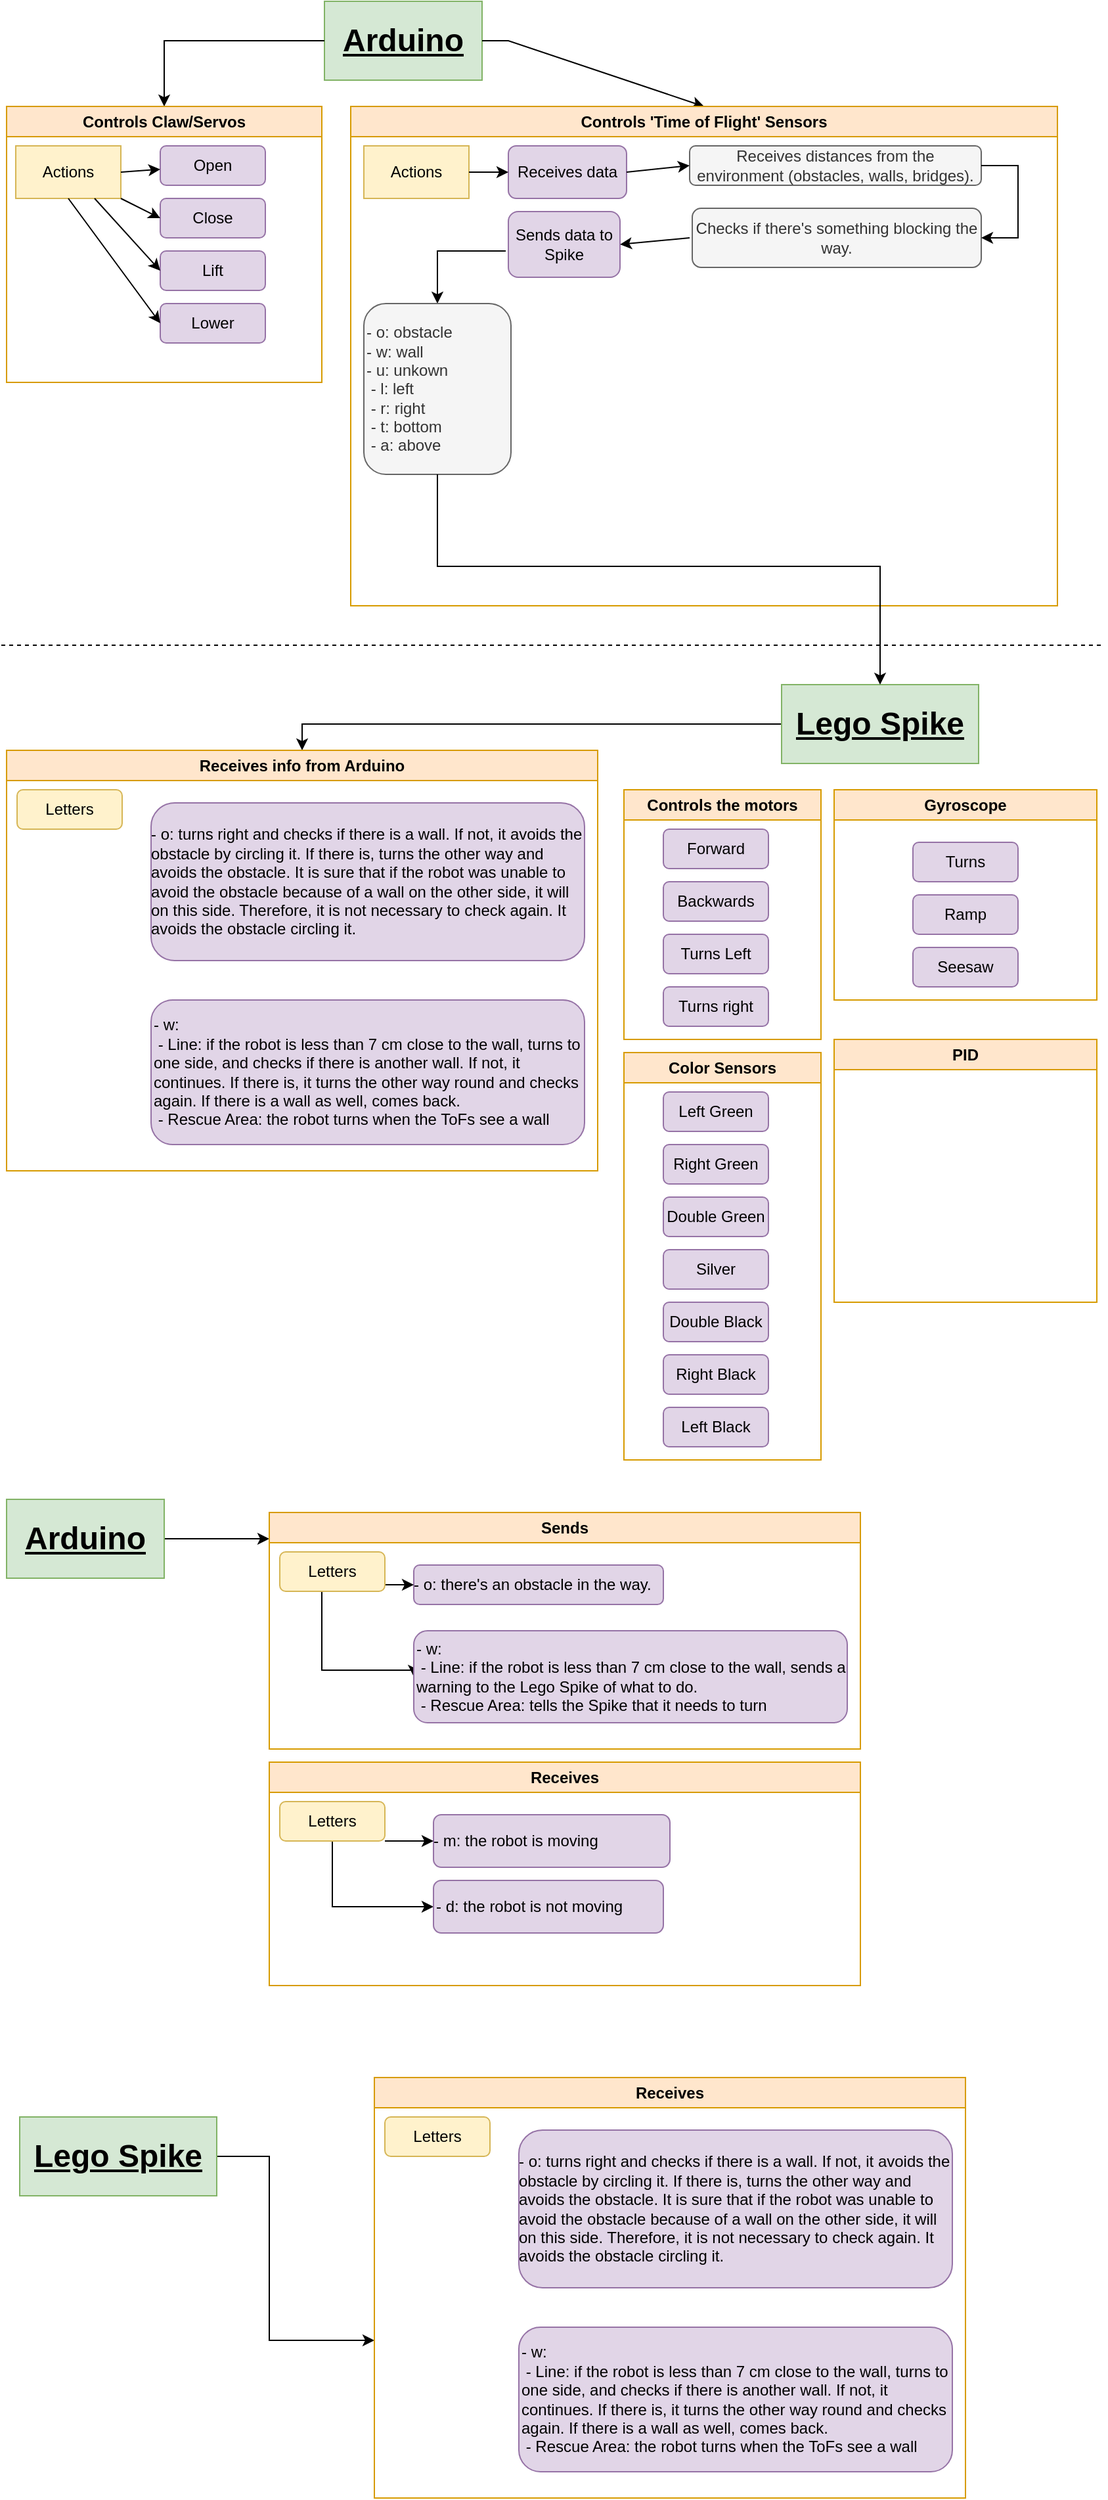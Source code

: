 <mxfile version="21.1.8" type="device">
  <diagram name="Page-1" id="2YBvvXClWsGukQMizWep">
    <mxGraphModel dx="954" dy="527" grid="1" gridSize="10" guides="1" tooltips="1" connect="1" arrows="1" fold="1" page="1" pageScale="1" pageWidth="850" pageHeight="1100" math="0" shadow="0">
      <root>
        <mxCell id="0" />
        <mxCell id="1" parent="0" />
        <mxCell id="btyRM0pktlCXf4Li8Wps-1" value="&lt;h1&gt;&lt;u&gt;Arduino&lt;/u&gt;&lt;/h1&gt;" style="rounded=0;whiteSpace=wrap;html=1;fillColor=#d5e8d4;strokeColor=#82b366;" parent="1" vertex="1">
          <mxGeometry x="252" y="10" width="120" height="60" as="geometry" />
        </mxCell>
        <mxCell id="btyRM0pktlCXf4Li8Wps-5" value="" style="endArrow=classic;html=1;rounded=0;fontColor=#000000;exitX=1;exitY=0.5;exitDx=0;exitDy=0;entryX=0.5;entryY=0;entryDx=0;entryDy=0;" parent="1" source="btyRM0pktlCXf4Li8Wps-1" target="btyRM0pktlCXf4Li8Wps-14" edge="1">
          <mxGeometry width="50" height="50" relative="1" as="geometry">
            <mxPoint x="342" y="330" as="sourcePoint" />
            <mxPoint x="622" y="90" as="targetPoint" />
            <Array as="points">
              <mxPoint x="392" y="40" />
            </Array>
          </mxGeometry>
        </mxCell>
        <mxCell id="btyRM0pktlCXf4Li8Wps-6" value="" style="endArrow=classic;html=1;rounded=0;fontColor=#000000;exitX=0;exitY=0.5;exitDx=0;exitDy=0;entryX=0.5;entryY=0;entryDx=0;entryDy=0;" parent="1" source="btyRM0pktlCXf4Li8Wps-1" target="btyRM0pktlCXf4Li8Wps-7" edge="1">
          <mxGeometry width="50" height="50" relative="1" as="geometry">
            <mxPoint x="182" y="90" as="sourcePoint" />
            <mxPoint x="122" y="90" as="targetPoint" />
            <Array as="points">
              <mxPoint x="130" y="40" />
            </Array>
          </mxGeometry>
        </mxCell>
        <mxCell id="btyRM0pktlCXf4Li8Wps-7" value="Controls Claw/Servos" style="swimlane;whiteSpace=wrap;html=1;fillColor=#ffe6cc;strokeColor=#d79b00;" parent="1" vertex="1">
          <mxGeometry x="10" y="90" width="240" height="210" as="geometry" />
        </mxCell>
        <mxCell id="btyRM0pktlCXf4Li8Wps-8" value="Actions" style="whiteSpace=wrap;html=1;fillColor=#fff2cc;strokeColor=#d6b656;" parent="btyRM0pktlCXf4Li8Wps-7" vertex="1">
          <mxGeometry x="7" y="30" width="80" height="40" as="geometry" />
        </mxCell>
        <mxCell id="btyRM0pktlCXf4Li8Wps-9" value="Open" style="rounded=1;whiteSpace=wrap;html=1;fillColor=#e1d5e7;strokeColor=#9673a6;" parent="btyRM0pktlCXf4Li8Wps-7" vertex="1">
          <mxGeometry x="117" y="30" width="80" height="30" as="geometry" />
        </mxCell>
        <mxCell id="btyRM0pktlCXf4Li8Wps-11" value="Close" style="rounded=1;whiteSpace=wrap;html=1;fillColor=#e1d5e7;strokeColor=#9673a6;" parent="btyRM0pktlCXf4Li8Wps-7" vertex="1">
          <mxGeometry x="117" y="70" width="80" height="30" as="geometry" />
        </mxCell>
        <mxCell id="btyRM0pktlCXf4Li8Wps-12" value="Lift" style="rounded=1;whiteSpace=wrap;html=1;fillColor=#e1d5e7;strokeColor=#9673a6;" parent="btyRM0pktlCXf4Li8Wps-7" vertex="1">
          <mxGeometry x="117" y="110" width="80" height="30" as="geometry" />
        </mxCell>
        <mxCell id="btyRM0pktlCXf4Li8Wps-13" value="Lower" style="rounded=1;whiteSpace=wrap;html=1;fillColor=#e1d5e7;strokeColor=#9673a6;" parent="btyRM0pktlCXf4Li8Wps-7" vertex="1">
          <mxGeometry x="117" y="150" width="80" height="30" as="geometry" />
        </mxCell>
        <mxCell id="btyRM0pktlCXf4Li8Wps-20" value="" style="endArrow=classic;html=1;rounded=0;fontColor=#000000;exitX=1;exitY=0.5;exitDx=0;exitDy=0;" parent="btyRM0pktlCXf4Li8Wps-7" source="btyRM0pktlCXf4Li8Wps-8" target="btyRM0pktlCXf4Li8Wps-9" edge="1">
          <mxGeometry width="50" height="50" relative="1" as="geometry">
            <mxPoint x="282" y="220" as="sourcePoint" />
            <mxPoint x="332" y="170" as="targetPoint" />
          </mxGeometry>
        </mxCell>
        <mxCell id="btyRM0pktlCXf4Li8Wps-21" value="" style="endArrow=classic;html=1;rounded=0;fontColor=#000000;exitX=1;exitY=1;exitDx=0;exitDy=0;entryX=0;entryY=0.5;entryDx=0;entryDy=0;" parent="btyRM0pktlCXf4Li8Wps-7" source="btyRM0pktlCXf4Li8Wps-8" target="btyRM0pktlCXf4Li8Wps-11" edge="1">
          <mxGeometry width="50" height="50" relative="1" as="geometry">
            <mxPoint x="52" y="60" as="sourcePoint" />
            <mxPoint x="82" y="57.857" as="targetPoint" />
            <Array as="points" />
          </mxGeometry>
        </mxCell>
        <mxCell id="btyRM0pktlCXf4Li8Wps-22" value="" style="endArrow=classic;html=1;rounded=0;fontColor=#000000;exitX=0.75;exitY=1;exitDx=0;exitDy=0;entryX=0;entryY=0.5;entryDx=0;entryDy=0;" parent="btyRM0pktlCXf4Li8Wps-7" source="btyRM0pktlCXf4Li8Wps-8" target="btyRM0pktlCXf4Li8Wps-12" edge="1">
          <mxGeometry width="50" height="50" relative="1" as="geometry">
            <mxPoint x="62" y="70" as="sourcePoint" />
            <mxPoint x="92" y="67.857" as="targetPoint" />
          </mxGeometry>
        </mxCell>
        <mxCell id="btyRM0pktlCXf4Li8Wps-23" value="" style="endArrow=classic;html=1;rounded=0;fontColor=#000000;exitX=0.5;exitY=1;exitDx=0;exitDy=0;entryX=0;entryY=0.5;entryDx=0;entryDy=0;" parent="btyRM0pktlCXf4Li8Wps-7" source="btyRM0pktlCXf4Li8Wps-8" target="btyRM0pktlCXf4Li8Wps-13" edge="1">
          <mxGeometry width="50" height="50" relative="1" as="geometry">
            <mxPoint x="72" y="80" as="sourcePoint" />
            <mxPoint x="102" y="77.857" as="targetPoint" />
          </mxGeometry>
        </mxCell>
        <mxCell id="btyRM0pktlCXf4Li8Wps-14" value="Controls &#39;Time of Flight&#39; Sensors" style="swimlane;whiteSpace=wrap;html=1;fillColor=#ffe6cc;strokeColor=#d79b00;" parent="1" vertex="1">
          <mxGeometry x="272" y="90" width="538" height="380" as="geometry" />
        </mxCell>
        <mxCell id="btyRM0pktlCXf4Li8Wps-15" value="Actions" style="whiteSpace=wrap;html=1;fillColor=#fff2cc;strokeColor=#d6b656;" parent="btyRM0pktlCXf4Li8Wps-14" vertex="1">
          <mxGeometry x="10" y="30" width="80" height="40" as="geometry" />
        </mxCell>
        <mxCell id="btyRM0pktlCXf4Li8Wps-16" value="Receives data" style="rounded=1;whiteSpace=wrap;html=1;fillColor=#e1d5e7;strokeColor=#9673a6;" parent="btyRM0pktlCXf4Li8Wps-14" vertex="1">
          <mxGeometry x="120" y="30" width="90" height="40" as="geometry" />
        </mxCell>
        <mxCell id="btyRM0pktlCXf4Li8Wps-17" value="Sends data to Spike" style="rounded=1;whiteSpace=wrap;html=1;fillColor=#e1d5e7;strokeColor=#9673a6;" parent="btyRM0pktlCXf4Li8Wps-14" vertex="1">
          <mxGeometry x="120" y="80" width="85" height="50" as="geometry" />
        </mxCell>
        <mxCell id="btyRM0pktlCXf4Li8Wps-35" value="" style="endArrow=classic;html=1;rounded=0;fontColor=#000000;exitX=1;exitY=0.5;exitDx=0;exitDy=0;entryX=0;entryY=0.5;entryDx=0;entryDy=0;" parent="btyRM0pktlCXf4Li8Wps-14" source="btyRM0pktlCXf4Li8Wps-15" target="btyRM0pktlCXf4Li8Wps-16" edge="1">
          <mxGeometry width="50" height="50" relative="1" as="geometry">
            <mxPoint x="-165" y="60" as="sourcePoint" />
            <mxPoint x="-135" y="57.857" as="targetPoint" />
          </mxGeometry>
        </mxCell>
        <mxCell id="btyRM0pktlCXf4Li8Wps-36" value="" style="endArrow=classic;html=1;rounded=0;fontColor=#000000;entryX=1;entryY=0.5;entryDx=0;entryDy=0;" parent="btyRM0pktlCXf4Li8Wps-14" target="btyRM0pktlCXf4Li8Wps-17" edge="1">
          <mxGeometry width="50" height="50" relative="1" as="geometry">
            <mxPoint x="258" y="100" as="sourcePoint" />
            <mxPoint x="130" y="55" as="targetPoint" />
          </mxGeometry>
        </mxCell>
        <mxCell id="btyRM0pktlCXf4Li8Wps-37" value="Receives distances from the environment (obstacles, walls, bridges)." style="rounded=1;whiteSpace=wrap;html=1;fontColor=#333333;fillColor=#f5f5f5;strokeColor=#666666;" parent="btyRM0pktlCXf4Li8Wps-14" vertex="1">
          <mxGeometry x="258" y="30" width="222" height="30" as="geometry" />
        </mxCell>
        <mxCell id="btyRM0pktlCXf4Li8Wps-38" value="" style="endArrow=classic;html=1;rounded=0;fontColor=#000000;exitX=1;exitY=0.5;exitDx=0;exitDy=0;entryX=0;entryY=0.5;entryDx=0;entryDy=0;" parent="btyRM0pktlCXf4Li8Wps-14" source="btyRM0pktlCXf4Li8Wps-16" target="btyRM0pktlCXf4Li8Wps-37" edge="1">
          <mxGeometry width="50" height="50" relative="1" as="geometry">
            <mxPoint x="110" y="70" as="sourcePoint" />
            <mxPoint x="140" y="65" as="targetPoint" />
          </mxGeometry>
        </mxCell>
        <mxCell id="btyRM0pktlCXf4Li8Wps-39" value="Checks if there&#39;s something blocking the way." style="rounded=1;whiteSpace=wrap;html=1;fontColor=#333333;fillColor=#f5f5f5;strokeColor=#666666;" parent="btyRM0pktlCXf4Li8Wps-14" vertex="1">
          <mxGeometry x="260" y="77.5" width="220" height="45" as="geometry" />
        </mxCell>
        <mxCell id="btyRM0pktlCXf4Li8Wps-40" value="" style="endArrow=classic;html=1;rounded=0;fontColor=#000000;exitX=1;exitY=0.5;exitDx=0;exitDy=0;entryX=1;entryY=0.5;entryDx=0;entryDy=0;" parent="btyRM0pktlCXf4Li8Wps-14" source="btyRM0pktlCXf4Li8Wps-37" target="btyRM0pktlCXf4Li8Wps-39" edge="1">
          <mxGeometry width="50" height="50" relative="1" as="geometry">
            <mxPoint x="220" y="60" as="sourcePoint" />
            <mxPoint x="268" y="55" as="targetPoint" />
            <Array as="points">
              <mxPoint x="508" y="45" />
              <mxPoint x="508" y="100" />
            </Array>
          </mxGeometry>
        </mxCell>
        <mxCell id="btyRM0pktlCXf4Li8Wps-41" value="" style="endArrow=classic;html=1;rounded=0;fontColor=#000000;entryX=0.5;entryY=0;entryDx=0;entryDy=0;" parent="btyRM0pktlCXf4Li8Wps-14" target="btyRM0pktlCXf4Li8Wps-42" edge="1">
          <mxGeometry width="50" height="50" relative="1" as="geometry">
            <mxPoint x="118" y="110" as="sourcePoint" />
            <mxPoint x="48" y="155" as="targetPoint" />
            <Array as="points">
              <mxPoint x="66" y="110" />
            </Array>
          </mxGeometry>
        </mxCell>
        <mxCell id="btyRM0pktlCXf4Li8Wps-42" value="- o: obstacle&lt;br&gt;- w: wall&lt;br&gt;&lt;div style=&quot;&quot;&gt;&lt;span style=&quot;background-color: initial;&quot;&gt;- u: unkown&lt;/span&gt;&lt;/div&gt;&lt;div style=&quot;&quot;&gt;&lt;span style=&quot;background-color: initial;&quot;&gt;&lt;span style=&quot;white-space: pre;&quot;&gt;	&lt;/span&gt;- l: left&lt;br&gt;&lt;/span&gt;&lt;/div&gt;&lt;div style=&quot;&quot;&gt;&lt;span style=&quot;white-space: pre;&quot;&gt;	&lt;/span&gt;- r: right&lt;br&gt;&lt;/div&gt;&lt;div style=&quot;&quot;&gt;&lt;span style=&quot;white-space: pre;&quot;&gt;	&lt;/span&gt;- t: bottom&lt;br&gt;&lt;/div&gt;&lt;div style=&quot;&quot;&gt;&lt;span style=&quot;white-space: pre;&quot;&gt;	&lt;/span&gt;- a: above&lt;br&gt;&lt;/div&gt;" style="rounded=1;whiteSpace=wrap;html=1;fontColor=#333333;align=left;fillColor=#f5f5f5;strokeColor=#666666;" parent="btyRM0pktlCXf4Li8Wps-14" vertex="1">
          <mxGeometry x="10" y="150" width="112" height="130" as="geometry" />
        </mxCell>
        <mxCell id="btyRM0pktlCXf4Li8Wps-53" style="edgeStyle=orthogonalEdgeStyle;rounded=0;orthogonalLoop=1;jettySize=auto;html=1;exitX=0;exitY=0.5;exitDx=0;exitDy=0;entryX=0.5;entryY=0;entryDx=0;entryDy=0;fontColor=#000000;" parent="1" source="btyRM0pktlCXf4Li8Wps-45" target="btyRM0pktlCXf4Li8Wps-47" edge="1">
          <mxGeometry relative="1" as="geometry" />
        </mxCell>
        <mxCell id="btyRM0pktlCXf4Li8Wps-45" value="&lt;h1&gt;&lt;u&gt;Lego Spike&lt;/u&gt;&lt;/h1&gt;" style="rounded=0;whiteSpace=wrap;html=1;fillColor=#d5e8d4;strokeColor=#82b366;" parent="1" vertex="1">
          <mxGeometry x="600" y="530" width="150" height="60" as="geometry" />
        </mxCell>
        <mxCell id="btyRM0pktlCXf4Li8Wps-46" value="" style="endArrow=none;dashed=1;html=1;rounded=0;fontColor=#000000;" parent="1" edge="1">
          <mxGeometry width="50" height="50" relative="1" as="geometry">
            <mxPoint x="6" y="500" as="sourcePoint" />
            <mxPoint x="846" y="500" as="targetPoint" />
          </mxGeometry>
        </mxCell>
        <mxCell id="btyRM0pktlCXf4Li8Wps-47" value="Receives info from Arduino" style="swimlane;whiteSpace=wrap;html=1;fillColor=#ffe6cc;strokeColor=#d79b00;" parent="1" vertex="1">
          <mxGeometry x="10" y="580" width="450" height="320" as="geometry" />
        </mxCell>
        <mxCell id="btyRM0pktlCXf4Li8Wps-51" value="- o: turns right and checks if there is a wall. If not, it avoids the obstacle by circling it. If there is, turns the other way and avoids the obstacle. It is sure that if the robot was unable to avoid the obstacle because of a wall on the other side, it will on this side. Therefore, it is not necessary to check again. It avoids the obstacle circling it." style="rounded=1;whiteSpace=wrap;html=1;align=left;fillColor=#e1d5e7;strokeColor=#9673a6;spacingTop=0;spacing=0;" parent="btyRM0pktlCXf4Li8Wps-47" vertex="1">
          <mxGeometry x="110" y="40" width="330" height="120" as="geometry" />
        </mxCell>
        <mxCell id="btyRM0pktlCXf4Li8Wps-54" value="Letters" style="rounded=1;whiteSpace=wrap;html=1;fillColor=#fff2cc;strokeColor=#d6b656;" parent="btyRM0pktlCXf4Li8Wps-47" vertex="1">
          <mxGeometry x="8" y="30" width="80" height="30" as="geometry" />
        </mxCell>
        <mxCell id="btyRM0pktlCXf4Li8Wps-55" value="- w: &lt;br&gt;&lt;span style=&quot;white-space: pre;&quot;&gt;	&lt;/span&gt;- Line: if the robot is less than 7 cm close to the wall, turns to one side, and checks if there is another wall. If not, it continues. If there is, it turns the other way round and checks again. If there is a wall as well, comes back.&lt;br&gt;&lt;span style=&quot;white-space: pre;&quot;&gt;	&lt;/span&gt;- Rescue Area: the robot turns when the ToFs see a wall" style="rounded=1;whiteSpace=wrap;html=1;align=left;fillColor=#e1d5e7;strokeColor=#9673a6;" parent="btyRM0pktlCXf4Li8Wps-47" vertex="1">
          <mxGeometry x="110" y="190" width="330" height="110" as="geometry" />
        </mxCell>
        <mxCell id="btyRM0pktlCXf4Li8Wps-48" style="edgeStyle=orthogonalEdgeStyle;rounded=0;orthogonalLoop=1;jettySize=auto;html=1;entryX=0.5;entryY=0;entryDx=0;entryDy=0;fontColor=#000000;" parent="1" source="btyRM0pktlCXf4Li8Wps-42" target="btyRM0pktlCXf4Li8Wps-45" edge="1">
          <mxGeometry relative="1" as="geometry">
            <Array as="points">
              <mxPoint x="338" y="440" />
              <mxPoint x="675" y="440" />
            </Array>
          </mxGeometry>
        </mxCell>
        <mxCell id="btyRM0pktlCXf4Li8Wps-62" value="Controls the motors" style="swimlane;whiteSpace=wrap;html=1;fillColor=#ffe6cc;strokeColor=#d79b00;" parent="1" vertex="1">
          <mxGeometry x="480" y="610" width="150" height="190" as="geometry" />
        </mxCell>
        <mxCell id="btyRM0pktlCXf4Li8Wps-67" value="Forward" style="rounded=1;whiteSpace=wrap;html=1;fillColor=#e1d5e7;strokeColor=#9673a6;" parent="btyRM0pktlCXf4Li8Wps-62" vertex="1">
          <mxGeometry x="30" y="30" width="80" height="30" as="geometry" />
        </mxCell>
        <mxCell id="btyRM0pktlCXf4Li8Wps-68" value="Backwards" style="rounded=1;whiteSpace=wrap;html=1;fillColor=#e1d5e7;strokeColor=#9673a6;" parent="btyRM0pktlCXf4Li8Wps-62" vertex="1">
          <mxGeometry x="30" y="70" width="80" height="30" as="geometry" />
        </mxCell>
        <mxCell id="btyRM0pktlCXf4Li8Wps-70" value="Turns right" style="rounded=1;whiteSpace=wrap;html=1;fillColor=#e1d5e7;strokeColor=#9673a6;" parent="btyRM0pktlCXf4Li8Wps-62" vertex="1">
          <mxGeometry x="30" y="150" width="80" height="30" as="geometry" />
        </mxCell>
        <mxCell id="btyRM0pktlCXf4Li8Wps-69" value="Turns Left" style="rounded=1;whiteSpace=wrap;html=1;fillColor=#e1d5e7;strokeColor=#9673a6;" parent="btyRM0pktlCXf4Li8Wps-62" vertex="1">
          <mxGeometry x="30" y="110" width="80" height="30" as="geometry" />
        </mxCell>
        <mxCell id="btyRM0pktlCXf4Li8Wps-64" value="PID" style="swimlane;whiteSpace=wrap;html=1;fillColor=#ffe6cc;strokeColor=#d79b00;" parent="1" vertex="1">
          <mxGeometry x="640" y="800" width="200" height="200" as="geometry" />
        </mxCell>
        <mxCell id="btyRM0pktlCXf4Li8Wps-65" value="Color Sensors" style="swimlane;whiteSpace=wrap;html=1;fillColor=#ffe6cc;strokeColor=#d79b00;" parent="1" vertex="1">
          <mxGeometry x="480" y="810" width="150" height="310" as="geometry" />
        </mxCell>
        <mxCell id="btyRM0pktlCXf4Li8Wps-78" value="Left Green" style="rounded=1;whiteSpace=wrap;html=1;fillColor=#e1d5e7;strokeColor=#9673a6;" parent="btyRM0pktlCXf4Li8Wps-65" vertex="1">
          <mxGeometry x="30" y="30" width="80" height="30" as="geometry" />
        </mxCell>
        <mxCell id="btyRM0pktlCXf4Li8Wps-79" value="Right Green" style="rounded=1;whiteSpace=wrap;html=1;fillColor=#e1d5e7;strokeColor=#9673a6;" parent="btyRM0pktlCXf4Li8Wps-65" vertex="1">
          <mxGeometry x="30" y="70" width="80" height="30" as="geometry" />
        </mxCell>
        <mxCell id="btyRM0pktlCXf4Li8Wps-80" value="Double Green" style="rounded=1;whiteSpace=wrap;html=1;fillColor=#e1d5e7;strokeColor=#9673a6;" parent="btyRM0pktlCXf4Li8Wps-65" vertex="1">
          <mxGeometry x="30" y="110" width="80" height="30" as="geometry" />
        </mxCell>
        <mxCell id="btyRM0pktlCXf4Li8Wps-81" value="Silver" style="rounded=1;whiteSpace=wrap;html=1;fillColor=#e1d5e7;strokeColor=#9673a6;" parent="btyRM0pktlCXf4Li8Wps-65" vertex="1">
          <mxGeometry x="30" y="150" width="80" height="30" as="geometry" />
        </mxCell>
        <mxCell id="btyRM0pktlCXf4Li8Wps-87" value="Double Black" style="rounded=1;whiteSpace=wrap;html=1;fillColor=#e1d5e7;strokeColor=#9673a6;" parent="btyRM0pktlCXf4Li8Wps-65" vertex="1">
          <mxGeometry x="30" y="190" width="80" height="30" as="geometry" />
        </mxCell>
        <mxCell id="btyRM0pktlCXf4Li8Wps-88" value="Right Black" style="rounded=1;whiteSpace=wrap;html=1;fillColor=#e1d5e7;strokeColor=#9673a6;" parent="btyRM0pktlCXf4Li8Wps-65" vertex="1">
          <mxGeometry x="30" y="230" width="80" height="30" as="geometry" />
        </mxCell>
        <mxCell id="btyRM0pktlCXf4Li8Wps-66" value="Gyroscope" style="swimlane;whiteSpace=wrap;html=1;fillColor=#ffe6cc;strokeColor=#d79b00;" parent="1" vertex="1">
          <mxGeometry x="640" y="610" width="200" height="160" as="geometry" />
        </mxCell>
        <mxCell id="btyRM0pktlCXf4Li8Wps-90" value="Turns" style="rounded=1;whiteSpace=wrap;html=1;fillColor=#e1d5e7;strokeColor=#9673a6;" parent="btyRM0pktlCXf4Li8Wps-66" vertex="1">
          <mxGeometry x="60" y="40" width="80" height="30" as="geometry" />
        </mxCell>
        <mxCell id="btyRM0pktlCXf4Li8Wps-91" value="Ramp" style="rounded=1;whiteSpace=wrap;html=1;fillColor=#e1d5e7;strokeColor=#9673a6;" parent="btyRM0pktlCXf4Li8Wps-66" vertex="1">
          <mxGeometry x="60" y="80" width="80" height="30" as="geometry" />
        </mxCell>
        <mxCell id="btyRM0pktlCXf4Li8Wps-92" value="Seesaw" style="rounded=1;whiteSpace=wrap;html=1;fillColor=#e1d5e7;strokeColor=#9673a6;" parent="btyRM0pktlCXf4Li8Wps-66" vertex="1">
          <mxGeometry x="60" y="120" width="80" height="30" as="geometry" />
        </mxCell>
        <mxCell id="btyRM0pktlCXf4Li8Wps-89" value="Left Black" style="rounded=1;whiteSpace=wrap;html=1;fillColor=#e1d5e7;strokeColor=#9673a6;" parent="1" vertex="1">
          <mxGeometry x="510" y="1080" width="80" height="30" as="geometry" />
        </mxCell>
        <mxCell id="WozkW6pBYvAF7gT-I08m-3" style="edgeStyle=orthogonalEdgeStyle;rounded=0;orthogonalLoop=1;jettySize=auto;html=1;" edge="1" parent="1" source="WozkW6pBYvAF7gT-I08m-1" target="WozkW6pBYvAF7gT-I08m-4">
          <mxGeometry relative="1" as="geometry">
            <mxPoint x="160" y="1180" as="targetPoint" />
            <Array as="points">
              <mxPoint x="230" y="1180" />
              <mxPoint x="230" y="1180" />
            </Array>
          </mxGeometry>
        </mxCell>
        <mxCell id="WozkW6pBYvAF7gT-I08m-1" value="&lt;h1&gt;&lt;u&gt;Arduino&lt;/u&gt;&lt;/h1&gt;" style="rounded=0;whiteSpace=wrap;html=1;fillColor=#d5e8d4;strokeColor=#82b366;" vertex="1" parent="1">
          <mxGeometry x="10" y="1150" width="120" height="60" as="geometry" />
        </mxCell>
        <mxCell id="WozkW6pBYvAF7gT-I08m-4" value="Sends" style="swimlane;whiteSpace=wrap;html=1;fillColor=#ffe6cc;strokeColor=#d79b00;" vertex="1" parent="1">
          <mxGeometry x="210" y="1160" width="450" height="180" as="geometry" />
        </mxCell>
        <mxCell id="WozkW6pBYvAF7gT-I08m-5" value="- o: there&#39;s an obstacle in the way." style="rounded=1;whiteSpace=wrap;html=1;align=left;fillColor=#e1d5e7;strokeColor=#9673a6;spacingTop=0;spacing=0;" vertex="1" parent="WozkW6pBYvAF7gT-I08m-4">
          <mxGeometry x="110" y="40" width="190" height="30" as="geometry" />
        </mxCell>
        <mxCell id="WozkW6pBYvAF7gT-I08m-15" style="edgeStyle=orthogonalEdgeStyle;rounded=0;orthogonalLoop=1;jettySize=auto;html=1;entryX=0;entryY=0.5;entryDx=0;entryDy=0;" edge="1" parent="WozkW6pBYvAF7gT-I08m-4" source="WozkW6pBYvAF7gT-I08m-6" target="WozkW6pBYvAF7gT-I08m-5">
          <mxGeometry relative="1" as="geometry">
            <Array as="points">
              <mxPoint x="100" y="55" />
              <mxPoint x="100" y="55" />
            </Array>
          </mxGeometry>
        </mxCell>
        <mxCell id="WozkW6pBYvAF7gT-I08m-16" style="edgeStyle=orthogonalEdgeStyle;rounded=0;orthogonalLoop=1;jettySize=auto;html=1;entryX=0;entryY=0.5;entryDx=0;entryDy=0;" edge="1" parent="WozkW6pBYvAF7gT-I08m-4" source="WozkW6pBYvAF7gT-I08m-6" target="WozkW6pBYvAF7gT-I08m-7">
          <mxGeometry relative="1" as="geometry">
            <Array as="points">
              <mxPoint x="40" y="120" />
              <mxPoint x="110" y="120" />
            </Array>
          </mxGeometry>
        </mxCell>
        <mxCell id="WozkW6pBYvAF7gT-I08m-6" value="Letters" style="rounded=1;whiteSpace=wrap;html=1;fillColor=#fff2cc;strokeColor=#d6b656;" vertex="1" parent="WozkW6pBYvAF7gT-I08m-4">
          <mxGeometry x="8" y="30" width="80" height="30" as="geometry" />
        </mxCell>
        <mxCell id="WozkW6pBYvAF7gT-I08m-7" value="- w: &lt;br&gt;&lt;span style=&quot;white-space: pre;&quot;&gt;	&lt;/span&gt;- Line: if the robot is less than 7 cm close to the wall, sends a warning to the Lego Spike of what to do.&lt;br&gt;&lt;span style=&quot;white-space: pre;&quot;&gt;	&lt;/span&gt;- Rescue Area: tells the Spike that it needs to turn" style="rounded=1;whiteSpace=wrap;html=1;align=left;fillColor=#e1d5e7;strokeColor=#9673a6;" vertex="1" parent="WozkW6pBYvAF7gT-I08m-4">
          <mxGeometry x="110" y="90" width="330" height="70" as="geometry" />
        </mxCell>
        <mxCell id="WozkW6pBYvAF7gT-I08m-9" style="edgeStyle=orthogonalEdgeStyle;rounded=0;orthogonalLoop=1;jettySize=auto;html=1;" edge="1" parent="1" target="WozkW6pBYvAF7gT-I08m-11">
          <mxGeometry relative="1" as="geometry">
            <mxPoint x="170" y="1650" as="targetPoint" />
            <Array as="points">
              <mxPoint x="210" y="1650" />
              <mxPoint x="210" y="1790" />
            </Array>
            <mxPoint x="170" y="1650" as="sourcePoint" />
          </mxGeometry>
        </mxCell>
        <mxCell id="WozkW6pBYvAF7gT-I08m-10" value="&lt;h1&gt;&lt;u&gt;Lego Spike&lt;/u&gt;&lt;/h1&gt;" style="rounded=0;whiteSpace=wrap;html=1;fillColor=#d5e8d4;strokeColor=#82b366;" vertex="1" parent="1">
          <mxGeometry x="20" y="1620" width="150" height="60" as="geometry" />
        </mxCell>
        <mxCell id="WozkW6pBYvAF7gT-I08m-11" value="Receives" style="swimlane;whiteSpace=wrap;html=1;fillColor=#ffe6cc;strokeColor=#d79b00;" vertex="1" parent="1">
          <mxGeometry x="290" y="1590" width="450" height="320" as="geometry" />
        </mxCell>
        <mxCell id="WozkW6pBYvAF7gT-I08m-12" value="- o: turns right and checks if there is a wall. If not, it avoids the obstacle by circling it. If there is, turns the other way and avoids the obstacle. It is sure that if the robot was unable to avoid the obstacle because of a wall on the other side, it will on this side. Therefore, it is not necessary to check again. It avoids the obstacle circling it." style="rounded=1;whiteSpace=wrap;html=1;align=left;fillColor=#e1d5e7;strokeColor=#9673a6;spacingTop=0;spacing=0;" vertex="1" parent="WozkW6pBYvAF7gT-I08m-11">
          <mxGeometry x="110" y="40" width="330" height="120" as="geometry" />
        </mxCell>
        <mxCell id="WozkW6pBYvAF7gT-I08m-13" value="Letters" style="rounded=1;whiteSpace=wrap;html=1;fillColor=#fff2cc;strokeColor=#d6b656;" vertex="1" parent="WozkW6pBYvAF7gT-I08m-11">
          <mxGeometry x="8" y="30" width="80" height="30" as="geometry" />
        </mxCell>
        <mxCell id="WozkW6pBYvAF7gT-I08m-14" value="- w: &lt;br&gt;&lt;span style=&quot;white-space: pre;&quot;&gt;	&lt;/span&gt;- Line: if the robot is less than 7 cm close to the wall, turns to one side, and checks if there is another wall. If not, it continues. If there is, it turns the other way round and checks again. If there is a wall as well, comes back.&lt;br&gt;&lt;span style=&quot;white-space: pre;&quot;&gt;	&lt;/span&gt;- Rescue Area: the robot turns when the ToFs see a wall" style="rounded=1;whiteSpace=wrap;html=1;align=left;fillColor=#e1d5e7;strokeColor=#9673a6;" vertex="1" parent="WozkW6pBYvAF7gT-I08m-11">
          <mxGeometry x="110" y="190" width="330" height="110" as="geometry" />
        </mxCell>
        <mxCell id="WozkW6pBYvAF7gT-I08m-22" value="Receives" style="swimlane;whiteSpace=wrap;html=1;fillColor=#ffe6cc;strokeColor=#d79b00;" vertex="1" parent="1">
          <mxGeometry x="210" y="1350" width="450" height="170" as="geometry" />
        </mxCell>
        <mxCell id="WozkW6pBYvAF7gT-I08m-23" value="- m: the robot is moving" style="rounded=1;whiteSpace=wrap;html=1;align=left;fillColor=#e1d5e7;strokeColor=#9673a6;spacingTop=0;spacing=0;" vertex="1" parent="WozkW6pBYvAF7gT-I08m-22">
          <mxGeometry x="125" y="40" width="180" height="40" as="geometry" />
        </mxCell>
        <mxCell id="WozkW6pBYvAF7gT-I08m-28" style="edgeStyle=orthogonalEdgeStyle;rounded=0;orthogonalLoop=1;jettySize=auto;html=1;entryX=0;entryY=0.5;entryDx=0;entryDy=0;" edge="1" parent="WozkW6pBYvAF7gT-I08m-22" source="WozkW6pBYvAF7gT-I08m-24" target="WozkW6pBYvAF7gT-I08m-23">
          <mxGeometry relative="1" as="geometry">
            <Array as="points">
              <mxPoint x="100" y="60" />
              <mxPoint x="100" y="60" />
            </Array>
          </mxGeometry>
        </mxCell>
        <mxCell id="WozkW6pBYvAF7gT-I08m-30" style="edgeStyle=orthogonalEdgeStyle;rounded=0;orthogonalLoop=1;jettySize=auto;html=1;entryX=0;entryY=0.5;entryDx=0;entryDy=0;" edge="1" parent="WozkW6pBYvAF7gT-I08m-22" source="WozkW6pBYvAF7gT-I08m-24" target="WozkW6pBYvAF7gT-I08m-25">
          <mxGeometry relative="1" as="geometry">
            <Array as="points">
              <mxPoint x="48" y="110" />
            </Array>
          </mxGeometry>
        </mxCell>
        <mxCell id="WozkW6pBYvAF7gT-I08m-24" value="Letters" style="rounded=1;whiteSpace=wrap;html=1;fillColor=#fff2cc;strokeColor=#d6b656;" vertex="1" parent="WozkW6pBYvAF7gT-I08m-22">
          <mxGeometry x="8" y="30" width="80" height="30" as="geometry" />
        </mxCell>
        <mxCell id="WozkW6pBYvAF7gT-I08m-25" value="- d: the robot is not moving" style="rounded=1;whiteSpace=wrap;html=1;align=left;fillColor=#e1d5e7;strokeColor=#9673a6;" vertex="1" parent="WozkW6pBYvAF7gT-I08m-22">
          <mxGeometry x="125" y="90" width="175" height="40" as="geometry" />
        </mxCell>
      </root>
    </mxGraphModel>
  </diagram>
</mxfile>
